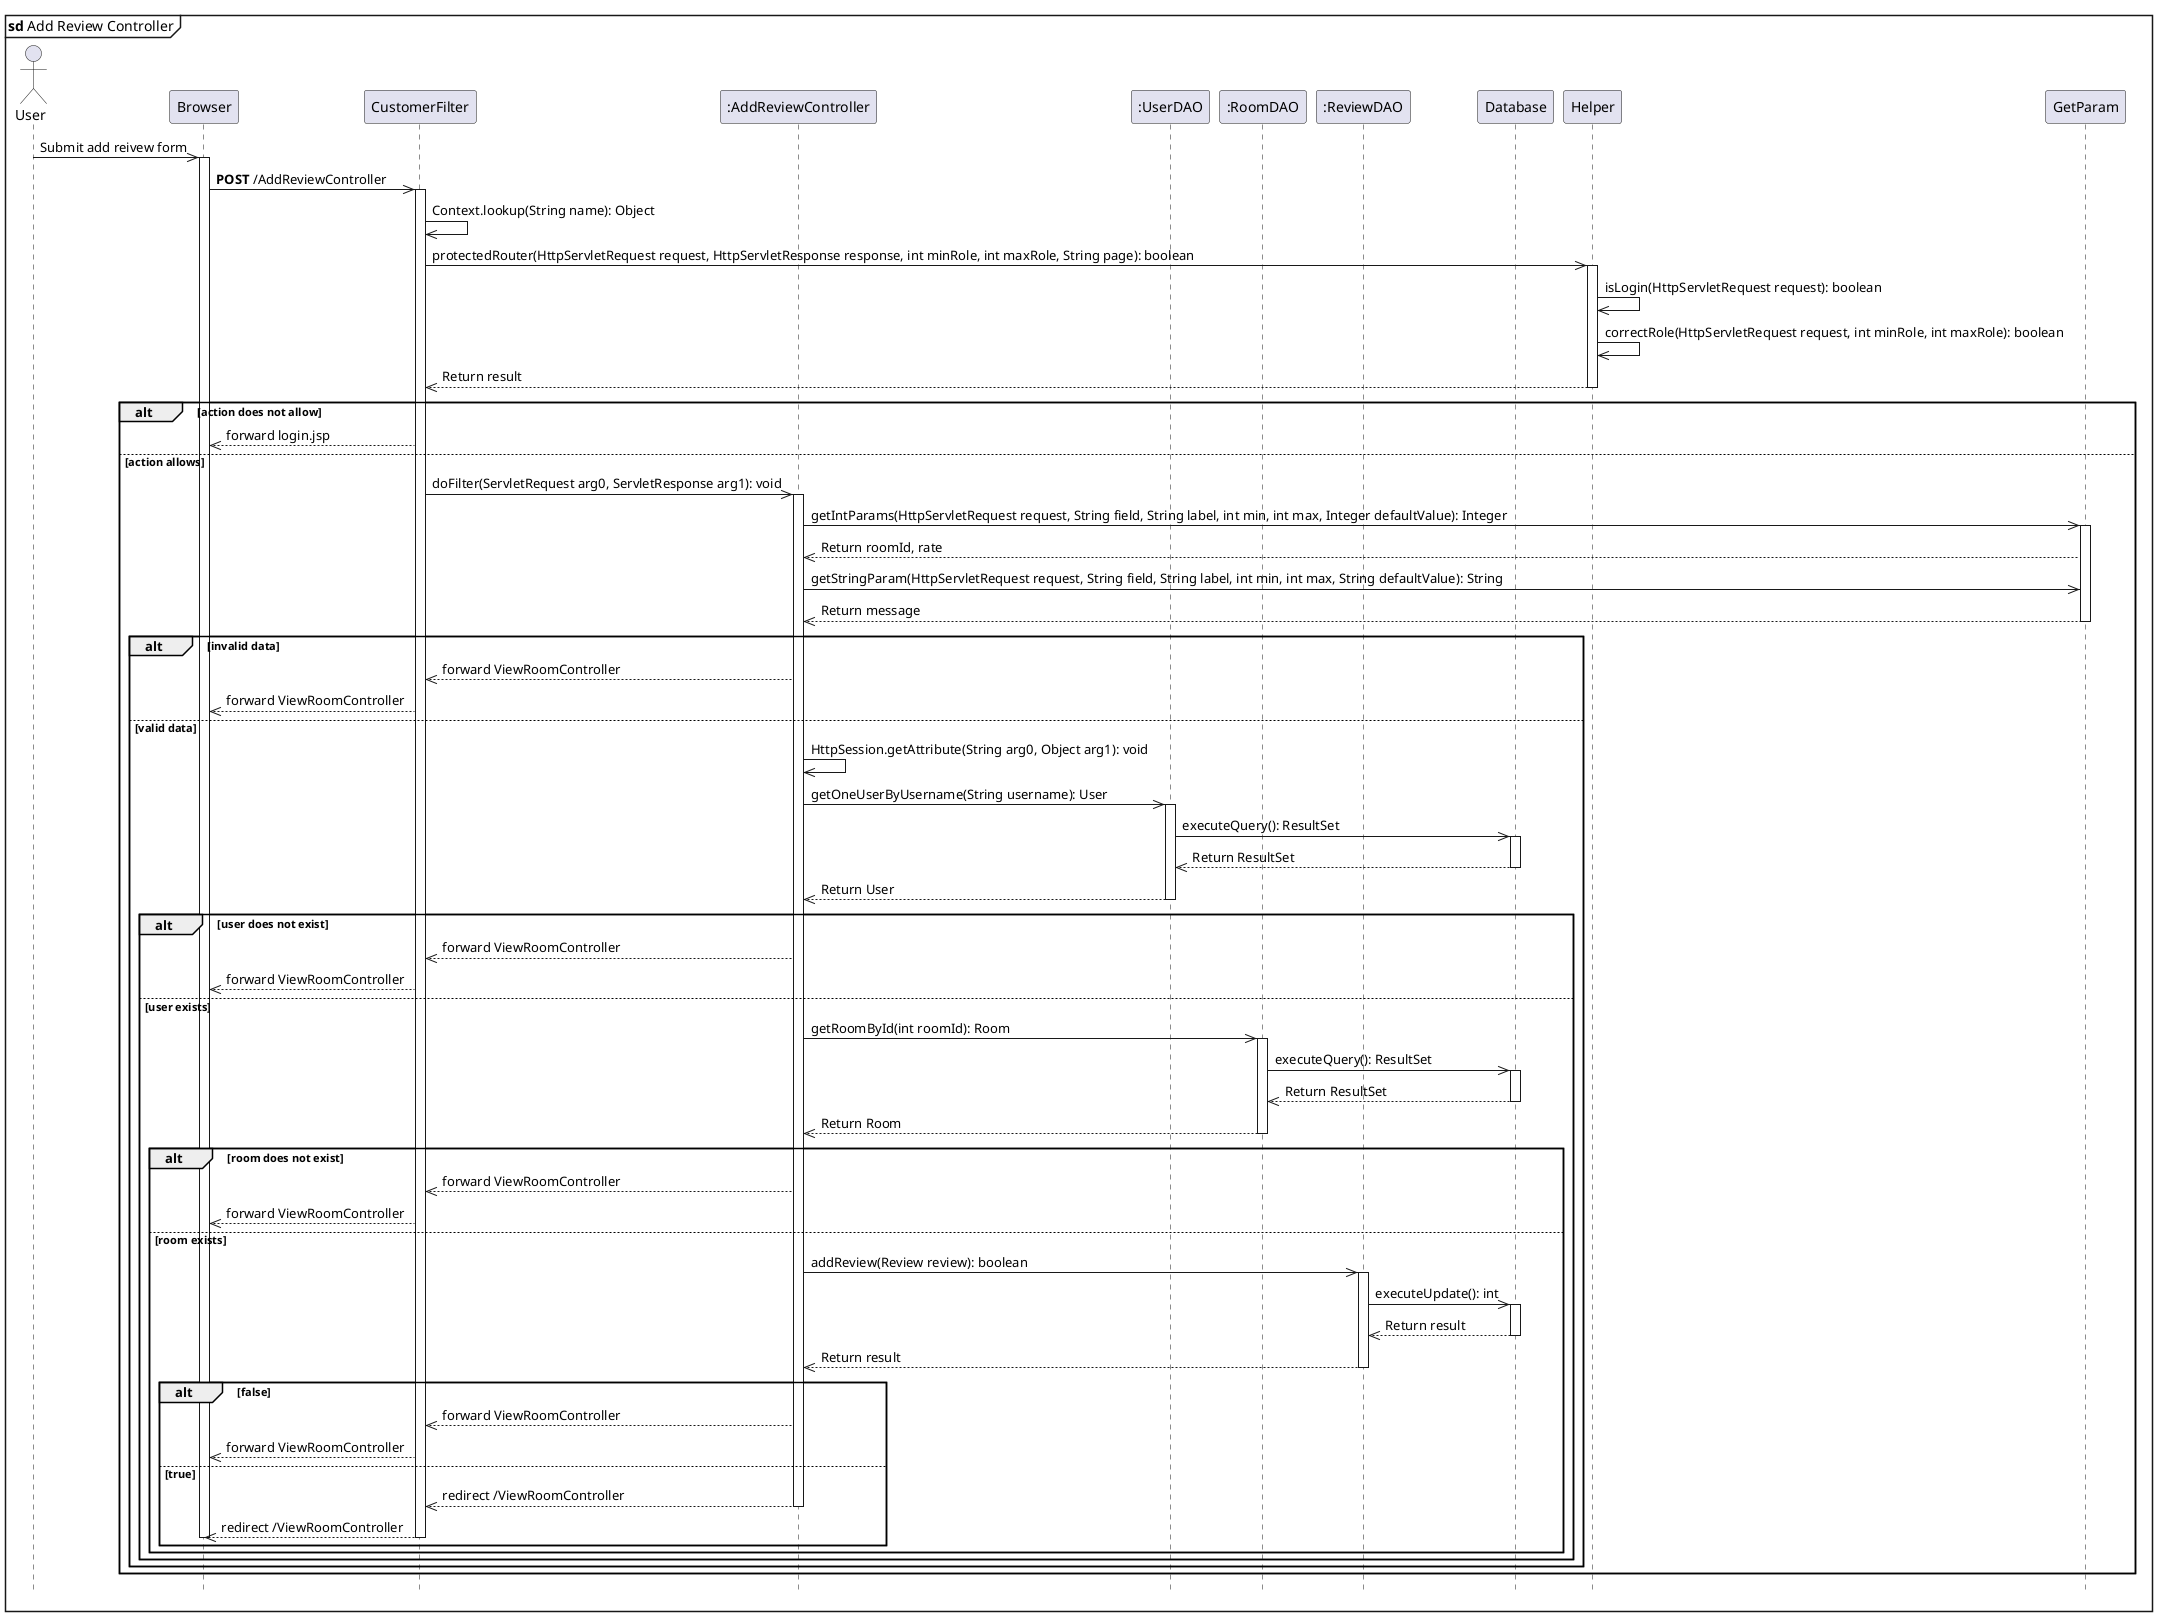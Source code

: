 @startuml
mainframe **sd** Add Review Controller
hide footbox
actor User
participant "Browser" as Browser
participant "CustomerFilter" as CustomerFilter
participant ":AddReviewController" as AddReviewController
participant ":UserDAO" as UserDAO
participant ":RoomDAO" as RoomDAO
participant ":ReviewDAO" as ReviewDAO
participant "Database" as Database
participant "Helper" as Helper
participant "GetParam" as GetParam

User ->> Browser: Submit add reivew form
activate Browser
Browser ->> CustomerFilter: **POST** /AddReviewController
activate CustomerFilter
CustomerFilter ->> CustomerFilter: Context.lookup(String name): Object
CustomerFilter ->> Helper: protectedRouter(HttpServletRequest request, HttpServletResponse response, int minRole, int maxRole, String page): boolean
activate Helper
Helper ->> Helper: isLogin(HttpServletRequest request): boolean
Helper ->> Helper: correctRole(HttpServletRequest request, int minRole, int maxRole): boolean
Helper -->> CustomerFilter: Return result
deactivate Helper

alt action does not allow
    CustomerFilter -->> Browser: forward login.jsp

else action allows
    CustomerFilter ->> AddReviewController: doFilter(ServletRequest arg0, ServletResponse arg1): void
    activate AddReviewController
    AddReviewController ->> GetParam: getIntParams(HttpServletRequest request, String field, String label, int min, int max, Integer defaultValue): Integer
    activate GetParam
    GetParam -->> AddReviewController: Return roomId, rate
    AddReviewController ->> GetParam: getStringParam(HttpServletRequest request, String field, String label, int min, int max, String defaultValue): String
    GetParam -->> AddReviewController: Return message
    deactivate GetParam
    alt invalid data
        AddReviewController -->> CustomerFilter: forward ViewRoomController
        CustomerFilter -->> Browser: forward ViewRoomController
    else valid data
        AddReviewController ->> AddReviewController: HttpSession.getAttribute(String arg0, Object arg1): void
        AddReviewController ->> UserDAO: getOneUserByUsername(String username): User
        activate UserDAO
        UserDAO ->> Database: executeQuery(): ResultSet
        activate Database
        Database -->> UserDAO: Return ResultSet
        deactivate Database
        UserDAO -->> AddReviewController: Return User
        deactivate UserDAO

        alt user does not exist
            AddReviewController -->> CustomerFilter: forward ViewRoomController
            CustomerFilter -->> Browser: forward ViewRoomController
        else user exists
            AddReviewController ->> RoomDAO: getRoomById(int roomId): Room
            activate RoomDAO
            RoomDAO ->> Database: executeQuery(): ResultSet
            activate Database
            Database -->> RoomDAO: Return ResultSet
            deactivate Database
            RoomDAO -->> AddReviewController: Return Room
            deactivate RoomDAO

            alt room does not exist
                AddReviewController -->> CustomerFilter: forward ViewRoomController
                CustomerFilter -->> Browser: forward ViewRoomController
            else room exists
                AddReviewController ->> ReviewDAO: addReview(Review review): boolean
                activate ReviewDAO
                ReviewDAO ->> Database: executeUpdate(): int
                activate Database
                Database -->> ReviewDAO: Return result
                deactivate Database
                ReviewDAO -->> AddReviewController: Return result
                deactivate ReviewDAO

                alt false
                    AddReviewController -->> CustomerFilter: forward ViewRoomController
                    CustomerFilter -->> Browser: forward ViewRoomController
        
                else true
                    AddReviewController -->> CustomerFilter: redirect /ViewRoomController
                    deactivate AddReviewController
                    CustomerFilter -->> Browser: redirect /ViewRoomController
                    deactivate Browser
                    deactivate CustomerFilter
                end
            end
        end
    end
end


@enduml